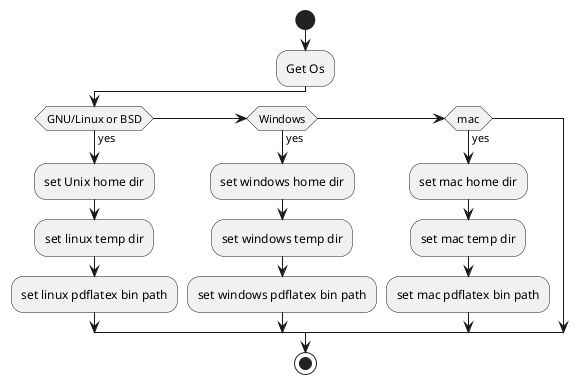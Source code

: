 @startuml construcktor
skinparam monochrome true
start
:Get Os;
if (GNU/Linux or BSD) then (yes)
	:set Unix home dir;
	:set linux temp dir;
	:set linux pdflatex bin path;
elseif (Windows) then (yes)
	:set windows home dir;
	:set windows temp dir;
	:set windows pdflatex bin path;
elseif (mac) then (yes)
	:set mac home dir;
	:set mac temp dir;
	:set mac pdflatex bin path;
endif
stop
@enduml
